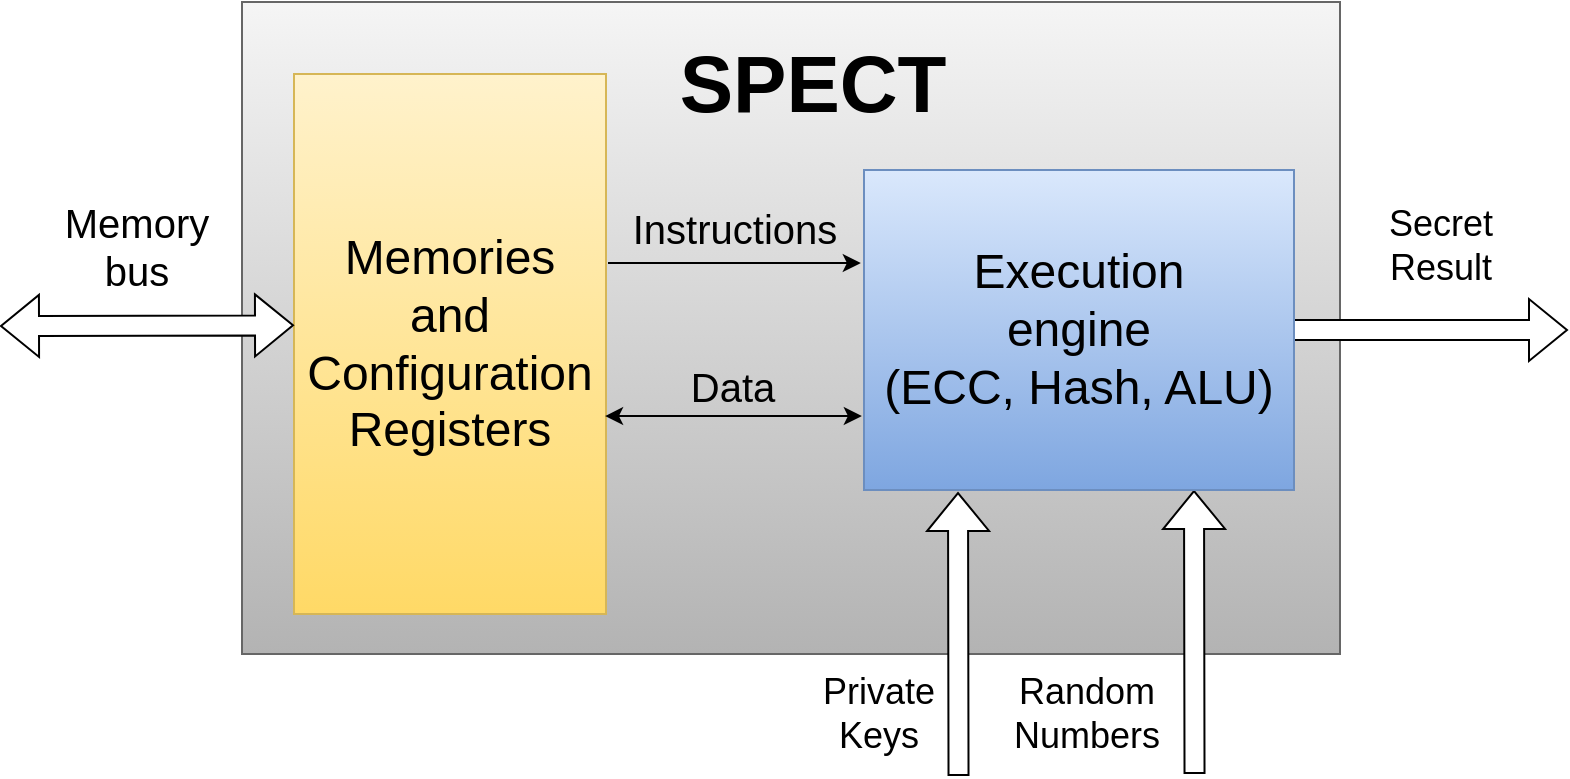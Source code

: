 <mxfile version="14.9.6" type="device" pages="3"><diagram id="puomRFM_Bwkc0ozgEDTy" name="Block diagram"><mxGraphModel dx="1422" dy="756" grid="1" gridSize="1" guides="1" tooltips="1" connect="1" arrows="1" fold="1" page="1" pageScale="1" pageWidth="3300" pageHeight="2339" math="0" shadow="0"><root><mxCell id="0"/><mxCell id="1" parent="0"/><mxCell id="3hi2WO9LZcjGQ-PQPl_1-1" value="" style="rounded=0;whiteSpace=wrap;html=1;fillColor=#f5f5f5;strokeColor=#666666;gradientColor=#b3b3b3;" parent="1" vertex="1"><mxGeometry x="188" y="174" width="549" height="326" as="geometry"/></mxCell><mxCell id="3hi2WO9LZcjGQ-PQPl_1-4" value="SPECT" style="text;html=1;align=center;verticalAlign=middle;resizable=0;points=[];autosize=1;fontSize=40;fontStyle=1;" parent="1" vertex="1"><mxGeometry x="401" y="187" width="144" height="53" as="geometry"/></mxCell><mxCell id="3hi2WO9LZcjGQ-PQPl_1-23" style="edgeStyle=orthogonalEdgeStyle;rounded=0;orthogonalLoop=1;jettySize=auto;html=1;exitX=1;exitY=0.25;exitDx=0;exitDy=0;entryX=-0.012;entryY=0.122;entryDx=0;entryDy=0;entryPerimeter=0;fontSize=24;startArrow=none;startFill=0;fillColor=default;" parent="1" edge="1"><mxGeometry relative="1" as="geometry"><mxPoint x="371" y="304.5" as="sourcePoint"/><mxPoint x="497.42" y="304.52" as="targetPoint"/></mxGeometry></mxCell><mxCell id="3hi2WO9LZcjGQ-PQPl_1-5" value="Memories&lt;br style=&quot;font-size: 24px;&quot;&gt;and&lt;br style=&quot;font-size: 24px;&quot;&gt;Configuration Registers" style="rounded=0;whiteSpace=wrap;html=1;fontSize=24;fillColor=#fff2cc;gradientColor=#ffd966;strokeColor=#d6b656;" parent="1" vertex="1"><mxGeometry x="214" y="210" width="156" height="270" as="geometry"/></mxCell><mxCell id="3hi2WO9LZcjGQ-PQPl_1-6" value="" style="shape=flexArrow;endArrow=classic;startArrow=classic;html=1;rounded=0;fontSize=20;fillColor=default;" parent="1" edge="1"><mxGeometry width="100" height="100" relative="1" as="geometry"><mxPoint x="67" y="336" as="sourcePoint"/><mxPoint x="214" y="335.66" as="targetPoint"/></mxGeometry></mxCell><mxCell id="3hi2WO9LZcjGQ-PQPl_1-7" value="Memory&lt;br&gt;bus" style="text;html=1;align=center;verticalAlign=middle;resizable=0;points=[];autosize=1;strokeColor=none;fillColor=none;fontSize=20;" parent="1" vertex="1"><mxGeometry x="90" y="271" width="90" height="50" as="geometry"/></mxCell><mxCell id="3hi2WO9LZcjGQ-PQPl_1-13" style="edgeStyle=orthogonalEdgeStyle;rounded=0;orthogonalLoop=1;jettySize=auto;html=1;exitX=-0.005;exitY=0.844;exitDx=0;exitDy=0;fontSize=20;startArrow=classic;startFill=1;fillColor=default;exitPerimeter=0;entryX=0.997;entryY=0.678;entryDx=0;entryDy=0;entryPerimeter=0;" parent="1" edge="1"><mxGeometry relative="1" as="geometry"><mxPoint x="497.925" y="381.04" as="sourcePoint"/><mxPoint x="369.532" y="381.06" as="targetPoint"/><Array as="points"><mxPoint x="404" y="381"/><mxPoint x="404" y="381"/></Array></mxGeometry></mxCell><mxCell id="3hi2WO9LZcjGQ-PQPl_1-11" value="&lt;span style=&quot;font-size: 20px;&quot;&gt;Data&lt;br&gt;&lt;/span&gt;" style="text;html=1;align=center;verticalAlign=middle;resizable=0;points=[];autosize=1;strokeColor=none;fillColor=none;fontSize=30;labelBackgroundColor=none;" parent="1" vertex="1"><mxGeometry x="406" y="341" width="53" height="44" as="geometry"/></mxCell><mxCell id="3hi2WO9LZcjGQ-PQPl_1-15" value="" style="shape=flexArrow;endArrow=classic;html=1;rounded=0;fontSize=20;fillColor=default;" parent="1" edge="1"><mxGeometry width="50" height="50" relative="1" as="geometry"><mxPoint x="546.26" y="561" as="sourcePoint"/><mxPoint x="546.004" y="419" as="targetPoint"/></mxGeometry></mxCell><mxCell id="3hi2WO9LZcjGQ-PQPl_1-16" value="Private&lt;br style=&quot;font-size: 18px;&quot;&gt;Keys" style="text;html=1;align=center;verticalAlign=middle;resizable=0;points=[];autosize=1;strokeColor=none;fillColor=none;fontSize=18;" parent="1" vertex="1"><mxGeometry x="472" y="505" width="67" height="49" as="geometry"/></mxCell><mxCell id="3hi2WO9LZcjGQ-PQPl_1-17" value="" style="shape=flexArrow;endArrow=classic;html=1;rounded=0;fontSize=20;fillColor=default;" parent="1" edge="1"><mxGeometry width="50" height="50" relative="1" as="geometry"><mxPoint x="664.26" y="560" as="sourcePoint"/><mxPoint x="664.004" y="418" as="targetPoint"/></mxGeometry></mxCell><mxCell id="3hi2WO9LZcjGQ-PQPl_1-18" value="Random&lt;br style=&quot;font-size: 18px;&quot;&gt;Numbers" style="text;html=1;align=center;verticalAlign=middle;resizable=0;points=[];autosize=1;strokeColor=none;fillColor=none;fontSize=18;" parent="1" vertex="1"><mxGeometry x="568" y="505" width="84" height="49" as="geometry"/></mxCell><mxCell id="3hi2WO9LZcjGQ-PQPl_1-20" value="" style="shape=flexArrow;endArrow=classic;html=1;rounded=0;fontSize=20;fillColor=default;exitX=1;exitY=0.5;exitDx=0;exitDy=0;" parent="1" edge="1"><mxGeometry width="50" height="50" relative="1" as="geometry"><mxPoint x="713" y="338" as="sourcePoint"/><mxPoint x="851" y="338" as="targetPoint"/></mxGeometry></mxCell><mxCell id="3hi2WO9LZcjGQ-PQPl_1-21" value="Secret&lt;br&gt;Result" style="text;html=1;align=center;verticalAlign=middle;resizable=0;points=[];autosize=1;strokeColor=none;fillColor=none;fontSize=18;" parent="1" vertex="1"><mxGeometry x="755" y="271.5" width="63" height="49" as="geometry"/></mxCell><mxCell id="3hi2WO9LZcjGQ-PQPl_1-9" value="Execution&lt;br&gt;engine&lt;br style=&quot;font-size: 24px;&quot;&gt;(ECC, Hash, ALU)" style="rounded=0;whiteSpace=wrap;html=1;fontSize=24;fillColor=#dae8fc;gradientColor=#7ea6e0;strokeColor=#6c8ebf;" parent="1" vertex="1"><mxGeometry x="499" y="258" width="215" height="160" as="geometry"/></mxCell><mxCell id="3hi2WO9LZcjGQ-PQPl_1-24" value="&lt;span style=&quot;font-size: 20px;&quot;&gt;Instructions&lt;br&gt;&lt;/span&gt;" style="text;html=1;align=center;verticalAlign=middle;resizable=0;points=[];autosize=1;strokeColor=none;fillColor=none;fontSize=30;labelBackgroundColor=none;" parent="1" vertex="1"><mxGeometry x="377" y="262" width="113" height="44" as="geometry"/></mxCell></root></mxGraphModel></diagram><diagram id="ZUy0CCjmALn99LovKJw2" name="Programmers model"><mxGraphModel dx="1422" dy="756" grid="1" gridSize="1" guides="1" tooltips="1" connect="1" arrows="1" fold="1" page="1" pageScale="1" pageWidth="3300" pageHeight="2339" math="0" shadow="0"><root><mxCell id="0"/><mxCell id="1" parent="0"/><mxCell id="fU5cxxyZtmImsJdEcCQk-1" value="..." style="rounded=0;whiteSpace=wrap;html=1;labelBackgroundColor=none;fontSize=24;fillColor=#f5f5f5;gradientColor=#b3b3b3;strokeColor=#666666;" parent="1" vertex="1"><mxGeometry x="433" y="209" width="167" height="286" as="geometry"/></mxCell><mxCell id="fU5cxxyZtmImsJdEcCQk-2" value="R0" style="rounded=0;whiteSpace=wrap;html=1;labelBackgroundColor=none;fontSize=24;strokeColor=#666666;fillColor=#f5f5f5;gradientColor=#b3b3b3;" parent="1" vertex="1"><mxGeometry x="433" y="209" width="167" height="26" as="geometry"/></mxCell><mxCell id="fU5cxxyZtmImsJdEcCQk-4" value="R1" style="rounded=0;whiteSpace=wrap;html=1;labelBackgroundColor=none;fontSize=24;strokeColor=#666666;fillColor=#f5f5f5;gradientColor=#b3b3b3;" parent="1" vertex="1"><mxGeometry x="433" y="235" width="167" height="26" as="geometry"/></mxCell><mxCell id="fU5cxxyZtmImsJdEcCQk-5" value="R31" style="rounded=0;whiteSpace=wrap;html=1;labelBackgroundColor=none;fontSize=24;strokeColor=#666666;fillColor=#f5f5f5;gradientColor=#b3b3b3;" parent="1" vertex="1"><mxGeometry x="433" y="469" width="167" height="26" as="geometry"/></mxCell><mxCell id="fU5cxxyZtmImsJdEcCQk-6" value="255" style="text;html=1;align=center;verticalAlign=middle;resizable=0;points=[];autosize=1;strokeColor=none;fillColor=none;fontSize=20;" parent="1" vertex="1"><mxGeometry x="412" y="180" width="44" height="29" as="geometry"/></mxCell><mxCell id="fU5cxxyZtmImsJdEcCQk-7" value="0" style="text;html=1;align=center;verticalAlign=middle;resizable=0;points=[];autosize=1;strokeColor=none;fillColor=none;fontSize=20;" parent="1" vertex="1"><mxGeometry x="589" y="181" width="22" height="29" as="geometry"/></mxCell><mxCell id="fU5cxxyZtmImsJdEcCQk-8" value="PC" style="rounded=0;whiteSpace=wrap;html=1;labelBackgroundColor=none;fontSize=24;fillColor=#ffcd28;gradientColor=#ffa500;strokeColor=#d79b00;" parent="1" vertex="1"><mxGeometry x="680" y="251" width="102" height="26" as="geometry"/></mxCell><mxCell id="fU5cxxyZtmImsJdEcCQk-9" value="15" style="text;html=1;align=center;verticalAlign=middle;resizable=0;points=[];autosize=1;strokeColor=none;fillColor=none;fontSize=20;" parent="1" vertex="1"><mxGeometry x="665" y="224" width="33" height="29" as="geometry"/></mxCell><mxCell id="fU5cxxyZtmImsJdEcCQk-10" value="0" style="text;html=1;align=center;verticalAlign=middle;resizable=0;points=[];autosize=1;strokeColor=none;fillColor=none;fontSize=20;" parent="1" vertex="1"><mxGeometry x="770" y="224" width="22" height="29" as="geometry"/></mxCell><mxCell id="fU5cxxyZtmImsJdEcCQk-12" value="SRR" style="rounded=0;whiteSpace=wrap;html=1;labelBackgroundColor=none;fontSize=24;fillColor=#d5e8d4;strokeColor=#82b366;gradientColor=#97d077;" parent="1" vertex="1"><mxGeometry x="646" y="474" width="167" height="26" as="geometry"/></mxCell><mxCell id="fU5cxxyZtmImsJdEcCQk-13" value="255" style="text;html=1;align=center;verticalAlign=middle;resizable=0;points=[];autosize=1;strokeColor=none;fillColor=none;fontSize=20;" parent="1" vertex="1"><mxGeometry x="625" y="448" width="44" height="29" as="geometry"/></mxCell><mxCell id="fU5cxxyZtmImsJdEcCQk-14" value="0" style="text;html=1;align=center;verticalAlign=middle;resizable=0;points=[];autosize=1;strokeColor=none;fillColor=none;fontSize=20;" parent="1" vertex="1"><mxGeometry x="802" y="444" width="22" height="29" as="geometry"/></mxCell><mxCell id="fU5cxxyZtmImsJdEcCQk-15" value="" style="rounded=0;whiteSpace=wrap;html=1;labelBackgroundColor=none;fontSize=24;fillColor=#fff2cc;gradientColor=#ffd966;strokeColor=#d6b656;" parent="1" vertex="1"><mxGeometry x="679" y="418" width="102" height="26" as="geometry"/></mxCell><mxCell id="fU5cxxyZtmImsJdEcCQk-16" value="15" style="text;html=1;align=center;verticalAlign=middle;resizable=0;points=[];autosize=1;strokeColor=none;fillColor=none;fontSize=20;" parent="1" vertex="1"><mxGeometry x="664" y="286" width="33" height="29" as="geometry"/></mxCell><mxCell id="fU5cxxyZtmImsJdEcCQk-17" value="0" style="text;html=1;align=center;verticalAlign=middle;resizable=0;points=[];autosize=1;strokeColor=none;fillColor=none;fontSize=20;" parent="1" vertex="1"><mxGeometry x="769" y="286" width="22" height="29" as="geometry"/></mxCell><mxCell id="fU5cxxyZtmImsJdEcCQk-18" value="" style="rounded=0;whiteSpace=wrap;html=1;labelBackgroundColor=none;fontSize=24;fillColor=#fff2cc;gradientColor=#ffd966;strokeColor=#d6b656;" parent="1" vertex="1"><mxGeometry x="679" y="392" width="102" height="26" as="geometry"/></mxCell><mxCell id="fU5cxxyZtmImsJdEcCQk-19" value="R30" style="rounded=0;whiteSpace=wrap;html=1;labelBackgroundColor=none;fontSize=24;strokeColor=#666666;fillColor=#f5f5f5;gradientColor=#b3b3b3;" parent="1" vertex="1"><mxGeometry x="433" y="443" width="167" height="26" as="geometry"/></mxCell><mxCell id="fU5cxxyZtmImsJdEcCQk-20" value="R2" style="rounded=0;whiteSpace=wrap;html=1;labelBackgroundColor=none;fontSize=24;strokeColor=#666666;fillColor=#f5f5f5;gradientColor=#b3b3b3;" parent="1" vertex="1"><mxGeometry x="433" y="261" width="167" height="26" as="geometry"/></mxCell><mxCell id="fU5cxxyZtmImsJdEcCQk-21" value="R29" style="rounded=0;whiteSpace=wrap;html=1;labelBackgroundColor=none;fontSize=24;strokeColor=#666666;fillColor=#f5f5f5;gradientColor=#b3b3b3;" parent="1" vertex="1"><mxGeometry x="433" y="417" width="167" height="26" as="geometry"/></mxCell><mxCell id="fU5cxxyZtmImsJdEcCQk-22" value="" style="rounded=0;whiteSpace=wrap;html=1;labelBackgroundColor=none;fontSize=24;fillColor=#fff2cc;gradientColor=#ffd966;strokeColor=#d6b656;" parent="1" vertex="1"><mxGeometry x="679" y="367" width="102" height="26" as="geometry"/></mxCell><mxCell id="fU5cxxyZtmImsJdEcCQk-24" value="" style="rounded=0;whiteSpace=wrap;html=1;labelBackgroundColor=none;fontSize=24;fillColor=#fff2cc;gradientColor=#ffd966;strokeColor=#d6b656;" parent="1" vertex="1"><mxGeometry x="679" y="341" width="102" height="26" as="geometry"/></mxCell><mxCell id="fU5cxxyZtmImsJdEcCQk-25" value="RAR" style="text;html=1;align=center;verticalAlign=middle;resizable=0;points=[];autosize=1;strokeColor=none;fillColor=none;fontSize=24;" parent="1" vertex="1"><mxGeometry x="701" y="363" width="62" height="34" as="geometry"/></mxCell><mxCell id="fU5cxxyZtmImsJdEcCQk-26" value="Z" style="rounded=0;whiteSpace=wrap;html=1;labelBackgroundColor=none;fontSize=24;fillColor=#e6d0de;gradientColor=#d5739d;strokeColor=#996185;" parent="1" vertex="1"><mxGeometry x="678" y="193" width="33" height="26" as="geometry"/></mxCell><mxCell id="fU5cxxyZtmImsJdEcCQk-27" value="C" style="rounded=0;whiteSpace=wrap;html=1;labelBackgroundColor=none;fontSize=24;fillColor=#f8cecc;gradientColor=#ea6b66;strokeColor=#b85450;" parent="1" vertex="1"><mxGeometry x="756" y="193" width="33" height="26" as="geometry"/></mxCell><mxCell id="fU5cxxyZtmImsJdEcCQk-28" value="..." style="rounded=0;whiteSpace=wrap;html=1;labelBackgroundColor=none;fontSize=24;fillColor=#dae8fc;gradientColor=#7ea6e0;strokeColor=#6c8ebf;" parent="1" vertex="1"><mxGeometry x="865" y="208" width="167" height="63" as="geometry"/></mxCell><mxCell id="fU5cxxyZtmImsJdEcCQk-30" value="Mem" style="text;html=1;align=center;verticalAlign=middle;resizable=0;points=[];autosize=1;strokeColor=none;fillColor=none;fontSize=24;" parent="1" vertex="1"><mxGeometry x="914" y="175" width="64" height="34" as="geometry"/></mxCell><mxCell id="fU5cxxyZtmImsJdEcCQk-31" value="31" style="text;html=1;align=center;verticalAlign=middle;resizable=0;points=[];autosize=1;strokeColor=none;fillColor=none;fontSize=20;" parent="1" vertex="1"><mxGeometry x="851" y="181" width="33" height="29" as="geometry"/></mxCell><mxCell id="fU5cxxyZtmImsJdEcCQk-32" value="0" style="text;html=1;align=center;verticalAlign=middle;resizable=0;points=[];autosize=1;strokeColor=none;fillColor=none;fontSize=20;" parent="1" vertex="1"><mxGeometry x="1020" y="181" width="22" height="29" as="geometry"/></mxCell><mxCell id="fU5cxxyZtmImsJdEcCQk-33" value="0x0000" style="rounded=0;whiteSpace=wrap;html=1;labelBackgroundColor=none;fontSize=24;strokeColor=#6c8ebf;fillColor=#dae8fc;gradientColor=#7ea6e0;" parent="1" vertex="1"><mxGeometry x="865" y="208" width="167" height="26" as="geometry"/></mxCell><mxCell id="fU5cxxyZtmImsJdEcCQk-34" value="0x07FC" style="rounded=0;whiteSpace=wrap;html=1;labelBackgroundColor=none;fontSize=24;strokeColor=#6c8ebf;fillColor=#dae8fc;gradientColor=#7ea6e0;" parent="1" vertex="1"><mxGeometry x="865" y="257" width="167" height="26" as="geometry"/></mxCell><mxCell id="fU5cxxyZtmImsJdEcCQk-41" value="" style="rounded=0;whiteSpace=wrap;html=1;labelBackgroundColor=none;fontSize=24;fillColor=#fff2cc;gradientColor=#ffd966;strokeColor=#d6b656;" parent="1" vertex="1"><mxGeometry x="679" y="315" width="102" height="26" as="geometry"/></mxCell><mxCell id="FV1ju-upL0kuKlAXYwmE-1" value="..." style="rounded=0;whiteSpace=wrap;html=1;labelBackgroundColor=none;fontSize=24;fillColor=#dae8fc;gradientColor=#7ea6e0;strokeColor=#6c8ebf;" parent="1" vertex="1"><mxGeometry x="865" y="290" width="167" height="63" as="geometry"/></mxCell><mxCell id="FV1ju-upL0kuKlAXYwmE-2" value="0x1000" style="rounded=0;whiteSpace=wrap;html=1;labelBackgroundColor=none;fontSize=24;strokeColor=#6c8ebf;fillColor=#dae8fc;gradientColor=#7ea6e0;" parent="1" vertex="1"><mxGeometry x="865" y="290" width="167" height="26" as="geometry"/></mxCell><mxCell id="FV1ju-upL0kuKlAXYwmE-3" value="0x11FC" style="rounded=0;whiteSpace=wrap;html=1;labelBackgroundColor=none;fontSize=24;strokeColor=#6c8ebf;fillColor=#dae8fc;gradientColor=#7ea6e0;" parent="1" vertex="1"><mxGeometry x="865" y="339" width="167" height="26" as="geometry"/></mxCell><mxCell id="FV1ju-upL0kuKlAXYwmE-4" value="..." style="rounded=0;whiteSpace=wrap;html=1;labelBackgroundColor=none;fontSize=24;fillColor=#dae8fc;gradientColor=#7ea6e0;strokeColor=#6c8ebf;" parent="1" vertex="1"><mxGeometry x="865" y="373" width="167" height="63" as="geometry"/></mxCell><mxCell id="FV1ju-upL0kuKlAXYwmE-5" value="0x3000" style="rounded=0;whiteSpace=wrap;html=1;labelBackgroundColor=none;fontSize=24;strokeColor=#6c8ebf;fillColor=#dae8fc;gradientColor=#7ea6e0;" parent="1" vertex="1"><mxGeometry x="865" y="373" width="167" height="26" as="geometry"/></mxCell><mxCell id="FV1ju-upL0kuKlAXYwmE-6" value="0x37FC" style="rounded=0;whiteSpace=wrap;html=1;labelBackgroundColor=none;fontSize=24;strokeColor=#6c8ebf;fillColor=#dae8fc;gradientColor=#7ea6e0;" parent="1" vertex="1"><mxGeometry x="865" y="422" width="167" height="26" as="geometry"/></mxCell></root></mxGraphModel></diagram><diagram id="A847QLCsuKTxvSsEOPM4" name="Invocation"><mxGraphModel dx="1069" dy="557" grid="1" gridSize="5" guides="1" tooltips="1" connect="1" arrows="1" fold="1" page="1" pageScale="1" pageWidth="3300" pageHeight="2339" math="0" shadow="0"><root><mxCell id="0"/><mxCell id="1" parent="0"/><mxCell id="_mxcFk5AK3eKpYvqBi5o-6" style="edgeStyle=orthogonalEdgeStyle;rounded=0;orthogonalLoop=1;jettySize=auto;html=1;exitX=0.5;exitY=1;exitDx=0;exitDy=0;entryX=0.5;entryY=0;entryDx=0;entryDy=0;fontSize=14;startArrow=none;startFill=0;fillColor=default;" parent="1" source="_mxcFk5AK3eKpYvqBi5o-2" target="_mxcFk5AK3eKpYvqBi5o-5" edge="1"><mxGeometry relative="1" as="geometry"/></mxCell><mxCell id="_mxcFk5AK3eKpYvqBi5o-2" value="&lt;span style=&quot;&quot;&gt;Store&amp;nbsp;&lt;/span&gt;&lt;span style=&quot;&quot;&gt;Program to Instruction Memory&lt;/span&gt;" style="rounded=1;whiteSpace=wrap;html=1;labelBackgroundColor=none;fontSize=14;strokeColor=#666666;fillColor=#f5f5f5;gradientColor=#b3b3b3;dashed=1;" parent="1" vertex="1"><mxGeometry x="450" y="110" width="390" height="33" as="geometry"/></mxCell><mxCell id="_mxcFk5AK3eKpYvqBi5o-8" style="edgeStyle=orthogonalEdgeStyle;rounded=0;orthogonalLoop=1;jettySize=auto;html=1;fontSize=14;startArrow=none;startFill=0;fillColor=default;entryX=0.5;entryY=0;entryDx=0;entryDy=0;exitX=0.5;exitY=1;exitDx=0;exitDy=0;" parent="1" source="_mxcFk5AK3eKpYvqBi5o-3" target="_mxcFk5AK3eKpYvqBi5o-11" edge="1"><mxGeometry relative="1" as="geometry"><mxPoint x="644.25" y="283.575" as="targetPoint"/><mxPoint x="644.505" y="263" as="sourcePoint"/></mxGeometry></mxCell><mxCell id="_mxcFk5AK3eKpYvqBi5o-3" value="Write&amp;nbsp;&lt;b&gt;INT_ENA[INT_DONE_EN]&lt;/b&gt; = 1. Launch program by writing&amp;nbsp;&lt;b&gt;COMMAND[START]&lt;/b&gt; = 1." style="rounded=1;whiteSpace=wrap;html=1;labelBackgroundColor=none;fontSize=14;strokeColor=#666666;fillColor=#f5f5f5;gradientColor=#b3b3b3;" parent="1" vertex="1"><mxGeometry x="451" y="218" width="389" height="45" as="geometry"/></mxCell><mxCell id="_mxcFk5AK3eKpYvqBi5o-7" style="edgeStyle=orthogonalEdgeStyle;rounded=0;orthogonalLoop=1;jettySize=auto;html=1;exitX=0.5;exitY=1;exitDx=0;exitDy=0;fontSize=14;startArrow=none;startFill=0;fillColor=default;" parent="1" source="_mxcFk5AK3eKpYvqBi5o-5" edge="1"><mxGeometry relative="1" as="geometry"><mxPoint x="645" y="218" as="targetPoint"/></mxGeometry></mxCell><mxCell id="_mxcFk5AK3eKpYvqBi5o-5" value="Store input parameters for Program to DATA RAM IN." style="rounded=1;whiteSpace=wrap;html=1;labelBackgroundColor=none;fontSize=14;strokeColor=#666666;fillColor=#f5f5f5;gradientColor=#b3b3b3;" parent="1" vertex="1"><mxGeometry x="450" y="163" width="390" height="35" as="geometry"/></mxCell><mxCell id="_mxcFk5AK3eKpYvqBi5o-13" style="edgeStyle=orthogonalEdgeStyle;rounded=0;orthogonalLoop=1;jettySize=auto;html=1;exitX=0.5;exitY=1;exitDx=0;exitDy=0;fontSize=14;startArrow=none;startFill=0;fillColor=default;entryX=0.5;entryY=0;entryDx=0;entryDy=0;" parent="1" source="_mxcFk5AK3eKpYvqBi5o-11" target="_mxcFk5AK3eKpYvqBi5o-12" edge="1"><mxGeometry relative="1" as="geometry"><mxPoint x="645" y="400" as="targetPoint"/><Array as="points"><mxPoint x="645" y="375"/></Array></mxGeometry></mxCell><mxCell id="_mxcFk5AK3eKpYvqBi5o-11" value="SPECT executes Program from Instruction Memory. It reads input parameters from DATA RAM IN, and stores results to DATA RAM OUT. At the end of the Program, SPECT executes END instruction, it stops Program execution and raises interrupt." style="rounded=1;whiteSpace=wrap;html=1;labelBackgroundColor=none;fontSize=14;strokeColor=#d6b656;fillColor=#fff2cc;gradientColor=#ffd966;" parent="1" vertex="1"><mxGeometry x="450.5" y="285" width="389.5" height="95" as="geometry"/></mxCell><mxCell id="_mxcFk5AK3eKpYvqBi5o-12" value="External system which was notified by interrupt from SPECT, reads results of SPECT Program from DATA RAM OUT and obtains Secret result from &lt;b&gt;SRR&lt;/b&gt; via dedicated interface." style="rounded=1;whiteSpace=wrap;html=1;labelBackgroundColor=none;fontSize=14;strokeColor=#666666;fillColor=#f5f5f5;gradientColor=#b3b3b3;" parent="1" vertex="1"><mxGeometry x="451" y="405" width="389" height="60" as="geometry"/></mxCell><mxCell id="_mxcFk5AK3eKpYvqBi5o-17" value="" style="rounded=1;whiteSpace=wrap;html=1;labelBackgroundColor=none;fontSize=14;" parent="1" vertex="1"><mxGeometry x="387.25" y="491" width="516.5" height="108" as="geometry"/></mxCell><mxCell id="_mxcFk5AK3eKpYvqBi5o-15" value="Executed by external system" style="rounded=1;whiteSpace=wrap;html=1;labelBackgroundColor=none;fontSize=14;strokeColor=#666666;fillColor=#f5f5f5;gradientColor=#b3b3b3;" parent="1" vertex="1"><mxGeometry x="408.75" y="525" width="126" height="62" as="geometry"/></mxCell><mxCell id="_mxcFk5AK3eKpYvqBi5o-16" value="Executed by SPECT." style="rounded=1;whiteSpace=wrap;html=1;labelBackgroundColor=none;fontSize=14;strokeColor=#d6b656;fillColor=#fff2cc;gradientColor=#ffd966;" parent="1" vertex="1"><mxGeometry x="558.75" y="525" width="129" height="62" as="geometry"/></mxCell><mxCell id="_mxcFk5AK3eKpYvqBi5o-18" value="Optional, valid when Instruction Memory is RAM." style="rounded=1;whiteSpace=wrap;html=1;labelBackgroundColor=none;fontSize=14;strokeColor=#666666;fillColor=#f5f5f5;gradientColor=#b3b3b3;dashed=1;" parent="1" vertex="1"><mxGeometry x="708.75" y="525" width="180.5" height="62" as="geometry"/></mxCell><mxCell id="_mxcFk5AK3eKpYvqBi5o-22" value="Legend" style="text;html=1;align=center;verticalAlign=middle;resizable=0;points=[];autosize=1;strokeColor=none;fillColor=none;fontSize=14;fontStyle=1" parent="1" vertex="1"><mxGeometry x="401.25" y="498" width="61" height="22" as="geometry"/></mxCell></root></mxGraphModel></diagram></mxfile>